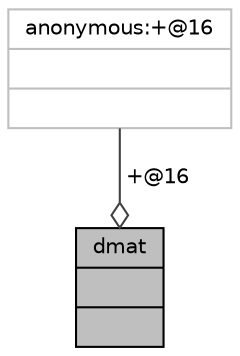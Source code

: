 digraph "dmat"
{
 // INTERACTIVE_SVG=YES
  bgcolor="transparent";
  edge [fontname="Helvetica",fontsize="10",labelfontname="Helvetica",labelfontsize="10"];
  node [fontname="Helvetica",fontsize="10",shape=record];
  Node18 [label="{dmat\n||}",height=0.2,width=0.4,color="black", fillcolor="grey75", style="filled", fontcolor="black"];
  Node19 -> Node18 [color="grey25",fontsize="10",style="solid",label=" +@16" ,arrowhead="odiamond",fontname="Helvetica"];
  Node19 [label="{anonymous:+@16\n||}",height=0.2,width=0.4,color="grey75"];
}
